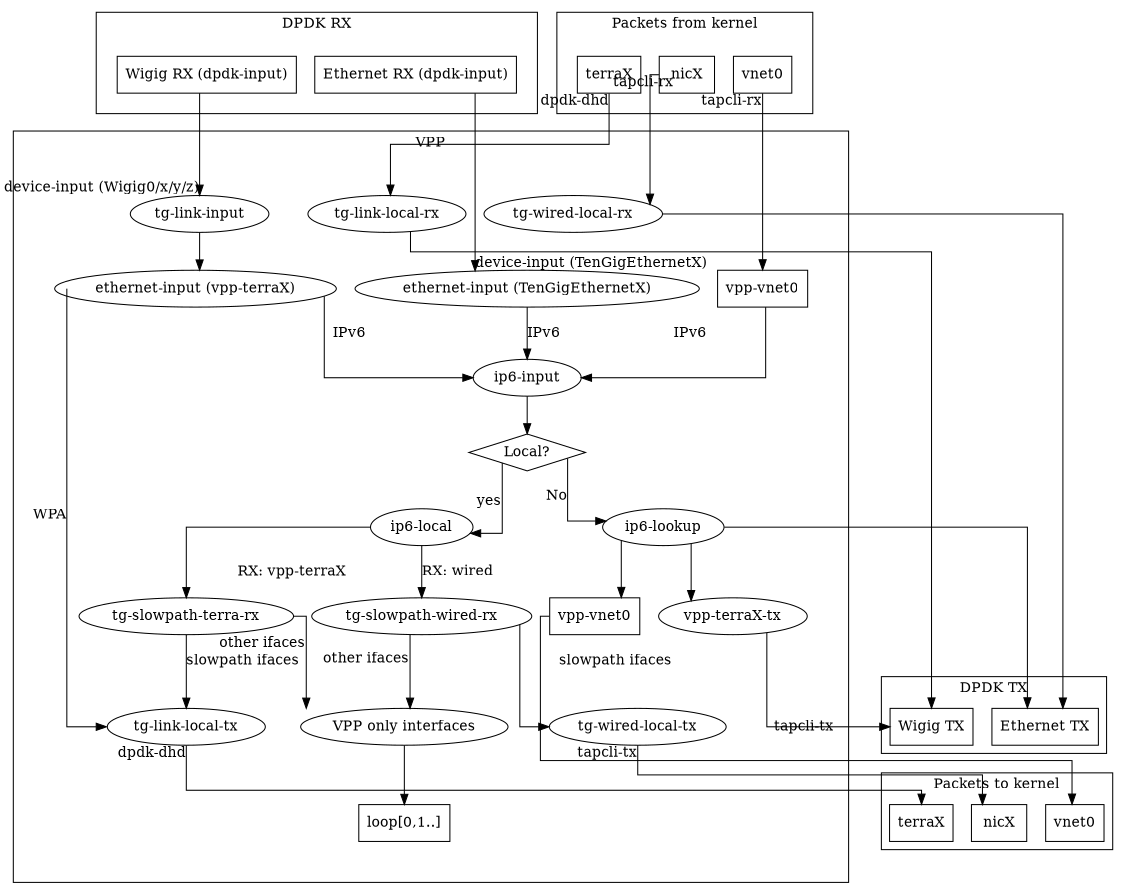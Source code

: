 digraph tgcfg {
	splines="ortho";
	decorate="true";
	labelfloat="true";
	size="7.5,10";
	subgraph cluster_dpdk_rx {
		label="DPDK RX";
		margin="20";
		baseband_rx [label="Wigig RX (dpdk-input)", shape=box];
		ethernet_rx [label="Ethernet RX (dpdk-input)", shape=box];
	}
	subgraph cluster_slowpath_from_kernel {
		label="Packets from kernel";
		margin="20";
		kernel_tapX_rx [label="nicX", shape=box];
		kernel_terraX_rx [label="terraX", shape=box];
		kernel_vnet0_tx [label="vnet0", shape="box"];
	}
	subgraph cluster_dpdk_tx {
		label="DPDK TX";
		baseband_tx [label="Wigig TX", shape=box];
		ethernet_tx [label="Ethernet TX", shape=box];
	}
	subgraph cluster_slowpath_to_kernel {
		label="Packets to kernel";
		kernel_tapX_tx [label="nicX", shape=box];
		kernel_terraX_tx [label="terraX", shape=box];
		kernel_vnet0_rx [label="vnet0", shape="box"];
	}
	subgraph cluster_vpp {
		label = "VPP";
		margin="40";
		local_iface [label="loop[0,1..]", shape=box];

		vpp_vnet0_rx [label="vpp-vnet0", shape="box"];
		vpp_vnet0_tx [label="vpp-vnet0", shape="box"];

		vpp_terra_tx [label="vpp-terraX-tx"];

		lookup_local [label="Local?", shape=diamond];
		lookup [label="ip6-lookup"];

		vpp_ip6_input [label="ip6-input"];
		vpp_ip6_local [label="ip6-local"];
		vpp_local_receive [label="VPP only interfaces"]

		tg_link_input [label="tg-link-input"];
		tg_slowpath_terra_rx [label="tg-slowpath-terra-rx"];
		tg_slowpath_wired_rx [label="tg-slowpath-wired-rx"];
		tg_link_local_tx [label="tg-link-local-tx"];
		tg_link_local_rx [label="tg-link-local-rx"];
		tg_wired_local_tx [label="tg-wired-local-tx"];
		tg_wired_local_rx [label="tg-wired-local-rx"];

		ethernet_input_terraX [label="ethernet-input (vpp-terraX)"]
		ethernet_input_wired [label="ethernet-input (TenGigEthernetX)"]
	}

	baseband_rx -> tg_link_input [headlabel="device-input (Wigig0/x/y/z)"];
	tg_link_input -> ethernet_input_terraX;
	ethernet_input_terraX -> vpp_ip6_input [label="IPv6"];
	vpp_ip6_input -> lookup_local;
	ethernet_input_terraX -> tg_link_local_tx [xlabel="WPA", tailport="w", headport="w"];
	vpp_ip6_local -> tg_slowpath_terra_rx [label="RX: vpp-terraX"];
	tg_slowpath_terra_rx -> tg_link_local_tx [label="slowpath ifaces"];
	tg_slowpath_terra_rx -> vpp_local_receive [xlabel="other ifaces"; samehead="other"];
	vpp_local_receive -> local_iface;
	tg_link_local_tx -> kernel_terraX_tx [taillabel="dpdk-dhd"];

	lookup_local -> vpp_ip6_local [xlabel="yes"];
	lookup_local -> lookup [xlabel="No"];

	ethernet_rx -> ethernet_input_wired [headlabel="device-input (TenGigEthernetX)"];
	ethernet_input_wired -> vpp_ip6_input [label="IPv6"];
	vpp_ip6_local -> tg_slowpath_wired_rx [label="RX: wired"];
	tg_slowpath_wired_rx -> tg_wired_local_tx [label="slowpath ifaces"];
	tg_slowpath_wired_rx -> vpp_local_receive [xlabel="other ifaces", samehead="other"];
	tg_wired_local_tx -> kernel_tapX_tx [taillabel="tapcli-tx"];

	kernel_tapX_rx -> tg_wired_local_rx [taillabel="tapcli-rx"];
	kernel_terraX_rx -> tg_link_local_rx [taillabel="dpdk-dhd"];
	tg_wired_local_rx -> ethernet_tx;
	tg_link_local_rx -> baseband_tx;

	lookup -> ethernet_tx;
	lookup -> vpp_terra_tx->baseband_tx;
	lookup -> vpp_vnet0_tx;

	kernel_vnet0_tx -> vpp_vnet0_rx [taillabel="tapcli-rx"];
	vpp_vnet0_rx -> vpp_ip6_input [label="IPv6"];
	vpp_vnet0_tx -> kernel_vnet0_rx [label="tapcli-tx"];
}
